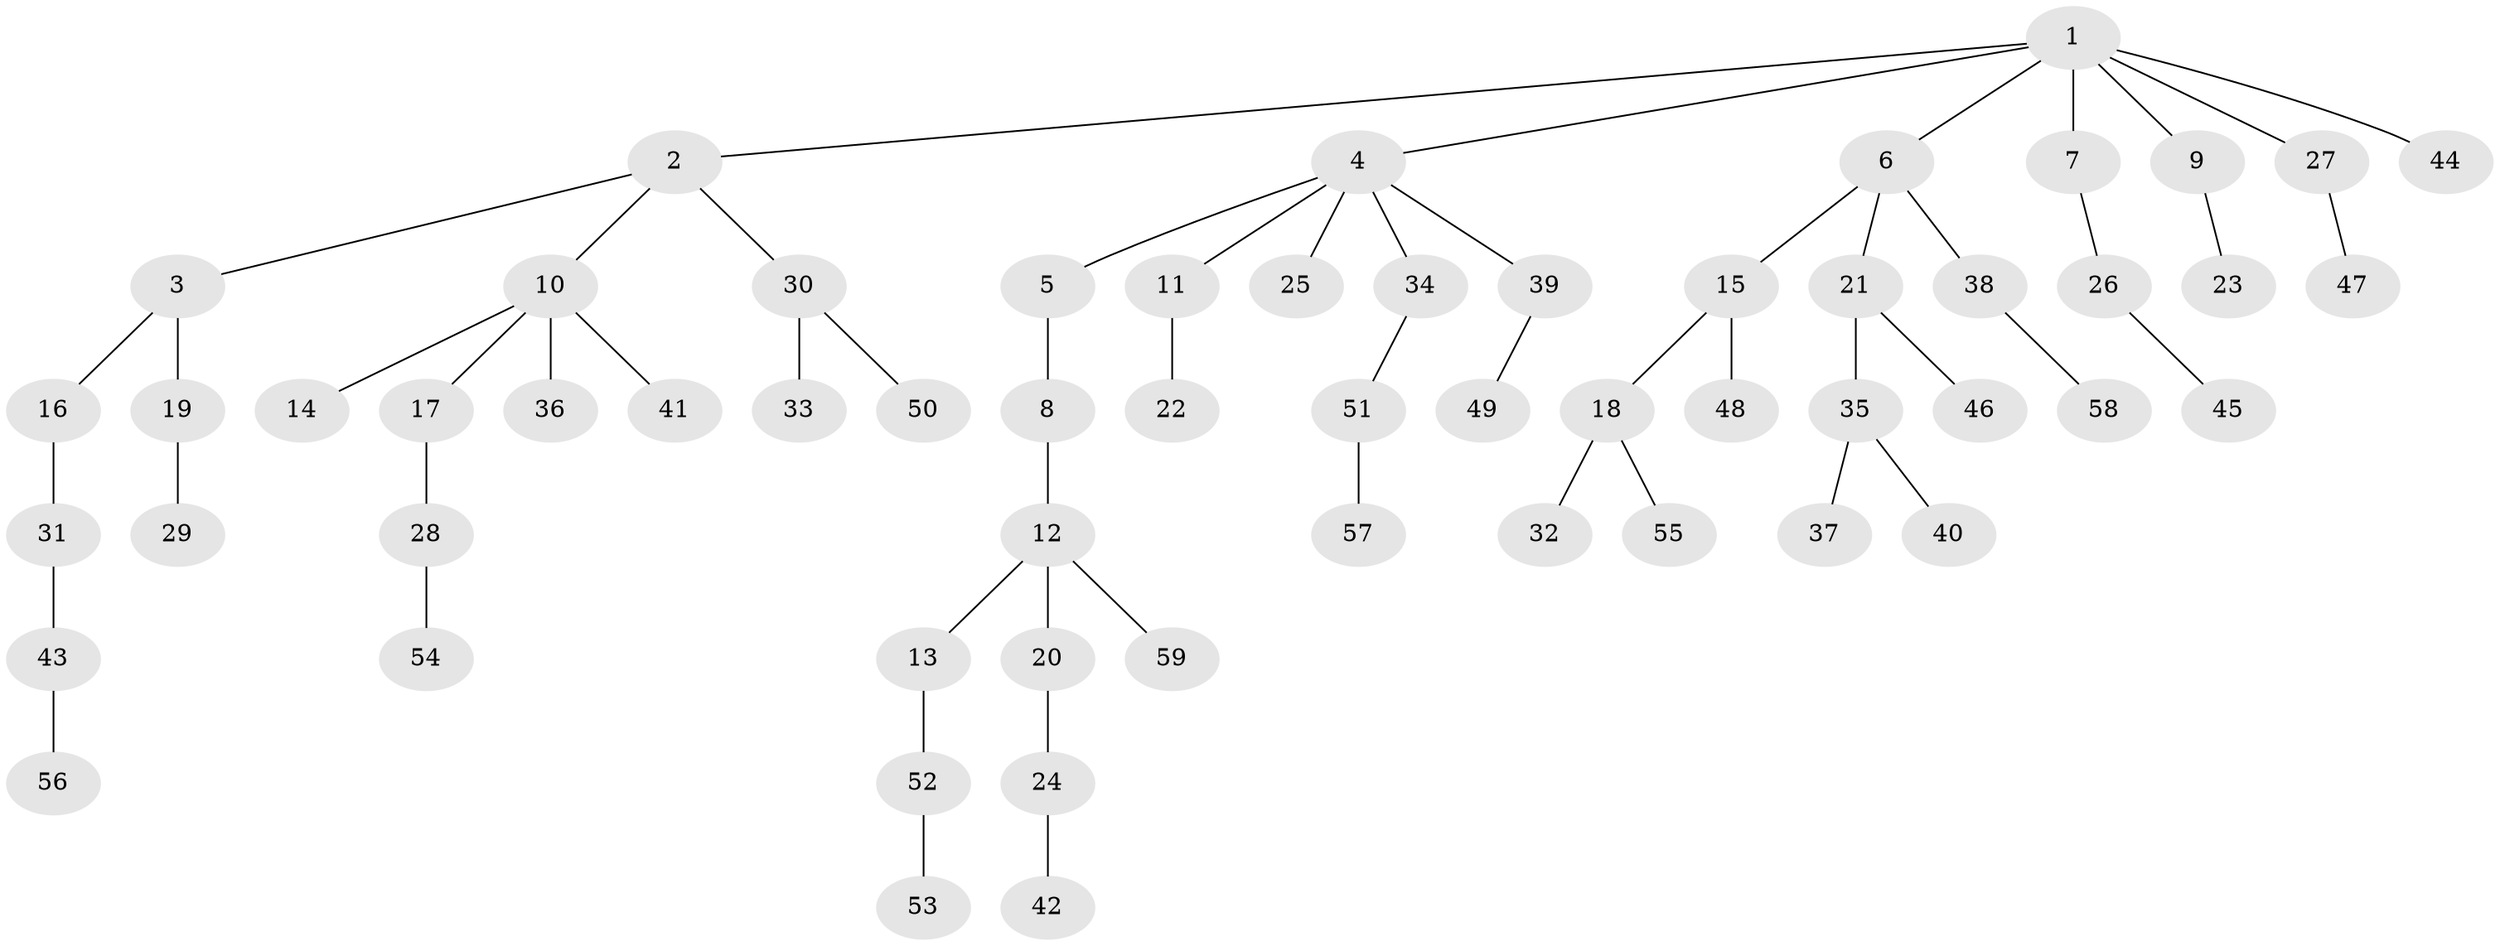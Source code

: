 // Generated by graph-tools (version 1.1) at 2025/50/03/09/25 03:50:24]
// undirected, 59 vertices, 58 edges
graph export_dot {
graph [start="1"]
  node [color=gray90,style=filled];
  1;
  2;
  3;
  4;
  5;
  6;
  7;
  8;
  9;
  10;
  11;
  12;
  13;
  14;
  15;
  16;
  17;
  18;
  19;
  20;
  21;
  22;
  23;
  24;
  25;
  26;
  27;
  28;
  29;
  30;
  31;
  32;
  33;
  34;
  35;
  36;
  37;
  38;
  39;
  40;
  41;
  42;
  43;
  44;
  45;
  46;
  47;
  48;
  49;
  50;
  51;
  52;
  53;
  54;
  55;
  56;
  57;
  58;
  59;
  1 -- 2;
  1 -- 4;
  1 -- 6;
  1 -- 7;
  1 -- 9;
  1 -- 27;
  1 -- 44;
  2 -- 3;
  2 -- 10;
  2 -- 30;
  3 -- 16;
  3 -- 19;
  4 -- 5;
  4 -- 11;
  4 -- 25;
  4 -- 34;
  4 -- 39;
  5 -- 8;
  6 -- 15;
  6 -- 21;
  6 -- 38;
  7 -- 26;
  8 -- 12;
  9 -- 23;
  10 -- 14;
  10 -- 17;
  10 -- 36;
  10 -- 41;
  11 -- 22;
  12 -- 13;
  12 -- 20;
  12 -- 59;
  13 -- 52;
  15 -- 18;
  15 -- 48;
  16 -- 31;
  17 -- 28;
  18 -- 32;
  18 -- 55;
  19 -- 29;
  20 -- 24;
  21 -- 35;
  21 -- 46;
  24 -- 42;
  26 -- 45;
  27 -- 47;
  28 -- 54;
  30 -- 33;
  30 -- 50;
  31 -- 43;
  34 -- 51;
  35 -- 37;
  35 -- 40;
  38 -- 58;
  39 -- 49;
  43 -- 56;
  51 -- 57;
  52 -- 53;
}

